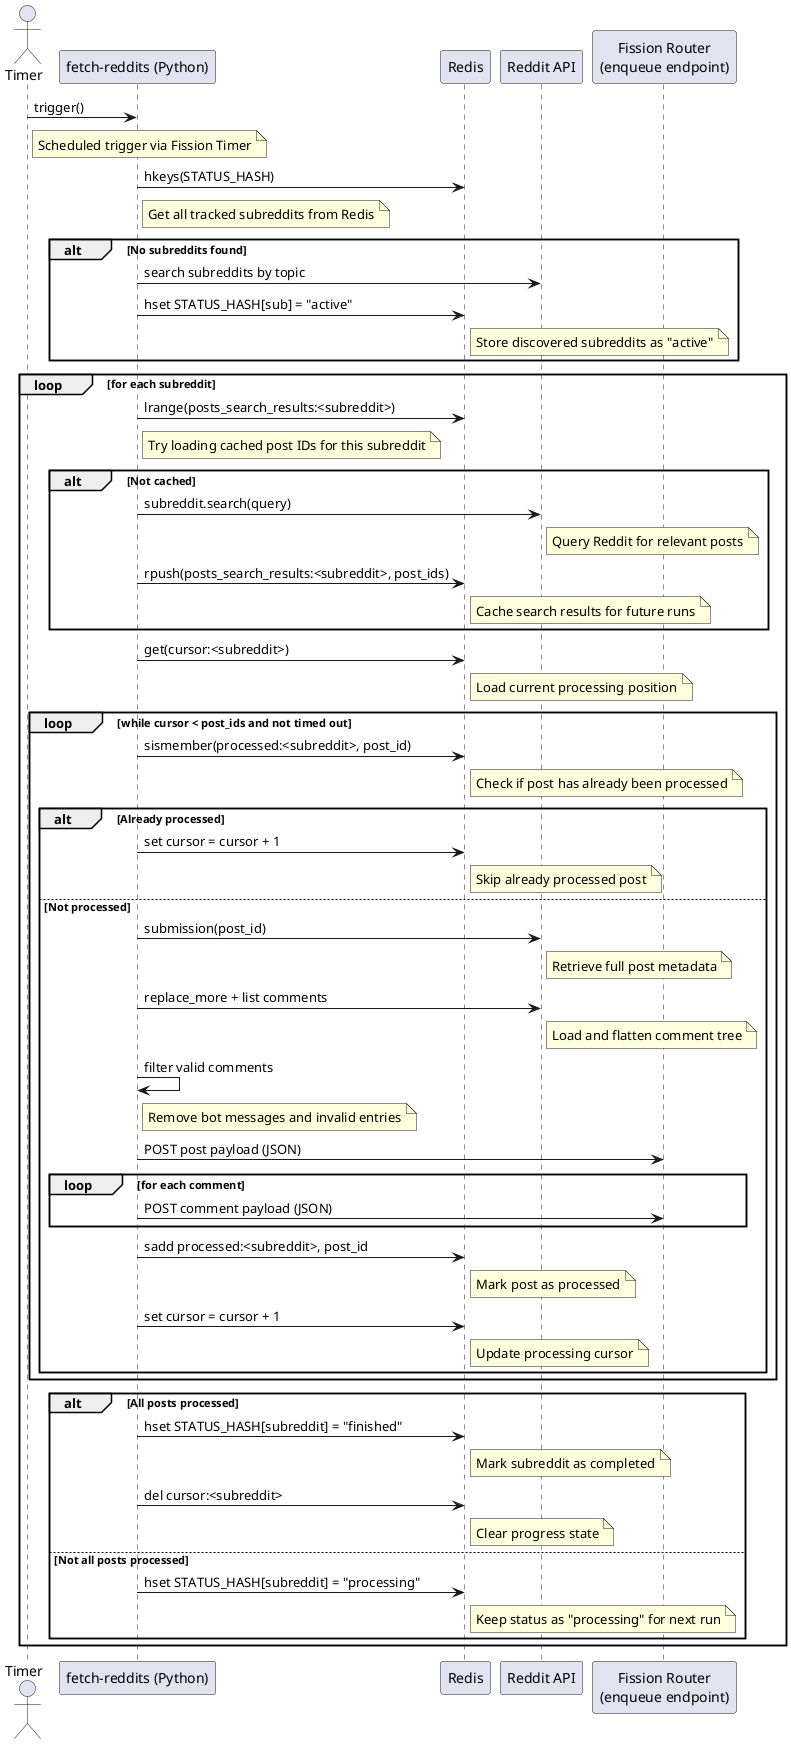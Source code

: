 @startuml
actor Timer
participant "fetch-reddits (Python)" as Fetch
participant "Redis" as Redis
participant "Reddit API" as RedditAPI
participant "Fission Router\n(enqueue endpoint)" as Enqueue

' Triggered by the Fission timer
Timer -> Fetch : trigger()
note right of Timer : Scheduled trigger via Fission Timer

' Check for existing subreddits
Fetch -> Redis : hkeys(STATUS_HASH)
note right of Fetch : Get all tracked subreddits from Redis

alt No subreddits found
    Fetch -> RedditAPI : search subreddits by topic
    ' note right of RedditAPI : Discover subreddits matching the topic
    Fetch -> Redis : hset STATUS_HASH[sub] = "active"
    note right of Redis : Store discovered subreddits as "active"
end

loop for each subreddit
    Fetch -> Redis : lrange(posts_search_results:<subreddit>)
    note right of Fetch : Try loading cached post IDs for this subreddit
    alt Not cached
        Fetch -> RedditAPI : subreddit.search(query)
        note right of RedditAPI : Query Reddit for relevant posts
        Fetch -> Redis : rpush(posts_search_results:<subreddit>, post_ids)
        note right of Redis : Cache search results for future runs
    end

    Fetch -> Redis : get(cursor:<subreddit>)
    note right of Redis : Load current processing position

    loop while cursor < post_ids and not timed out
        Fetch -> Redis : sismember(processed:<subreddit>, post_id)
        note right of Redis : Check if post has already been processed
        alt Already processed
            Fetch -> Redis : set cursor = cursor + 1
            note right of Redis : Skip already processed post
        else Not processed
            Fetch -> RedditAPI : submission(post_id)
            note right of RedditAPI : Retrieve full post metadata

            Fetch -> RedditAPI : replace_more + list comments
            note right of RedditAPI : Load and flatten comment tree

            Fetch -> Fetch : filter valid comments
            note right of Fetch : Remove bot messages and invalid entries

            Fetch -> Enqueue : POST post payload (JSON)
            ' note right of Enqueue : Enqueue the post into the raw data queue

            loop for each comment
                Fetch -> Enqueue : POST comment payload (JSON)
                ' note right of Enqueue : Enqueue each valid comment
            end

            Fetch -> Redis : sadd processed:<subreddit>, post_id
            note right of Redis : Mark post as processed
            Fetch -> Redis : set cursor = cursor + 1
            note right of Redis : Update processing cursor
        end
    end

    alt All posts processed
        Fetch -> Redis : hset STATUS_HASH[subreddit] = "finished"
        note right of Redis : Mark subreddit as completed
        Fetch -> Redis : del cursor:<subreddit>
        note right of Redis : Clear progress state
    else Not all posts processed
        Fetch -> Redis : hset STATUS_HASH[subreddit] = "processing"
        note right of Redis : Keep status as "processing" for next run
    end
end
@enduml
